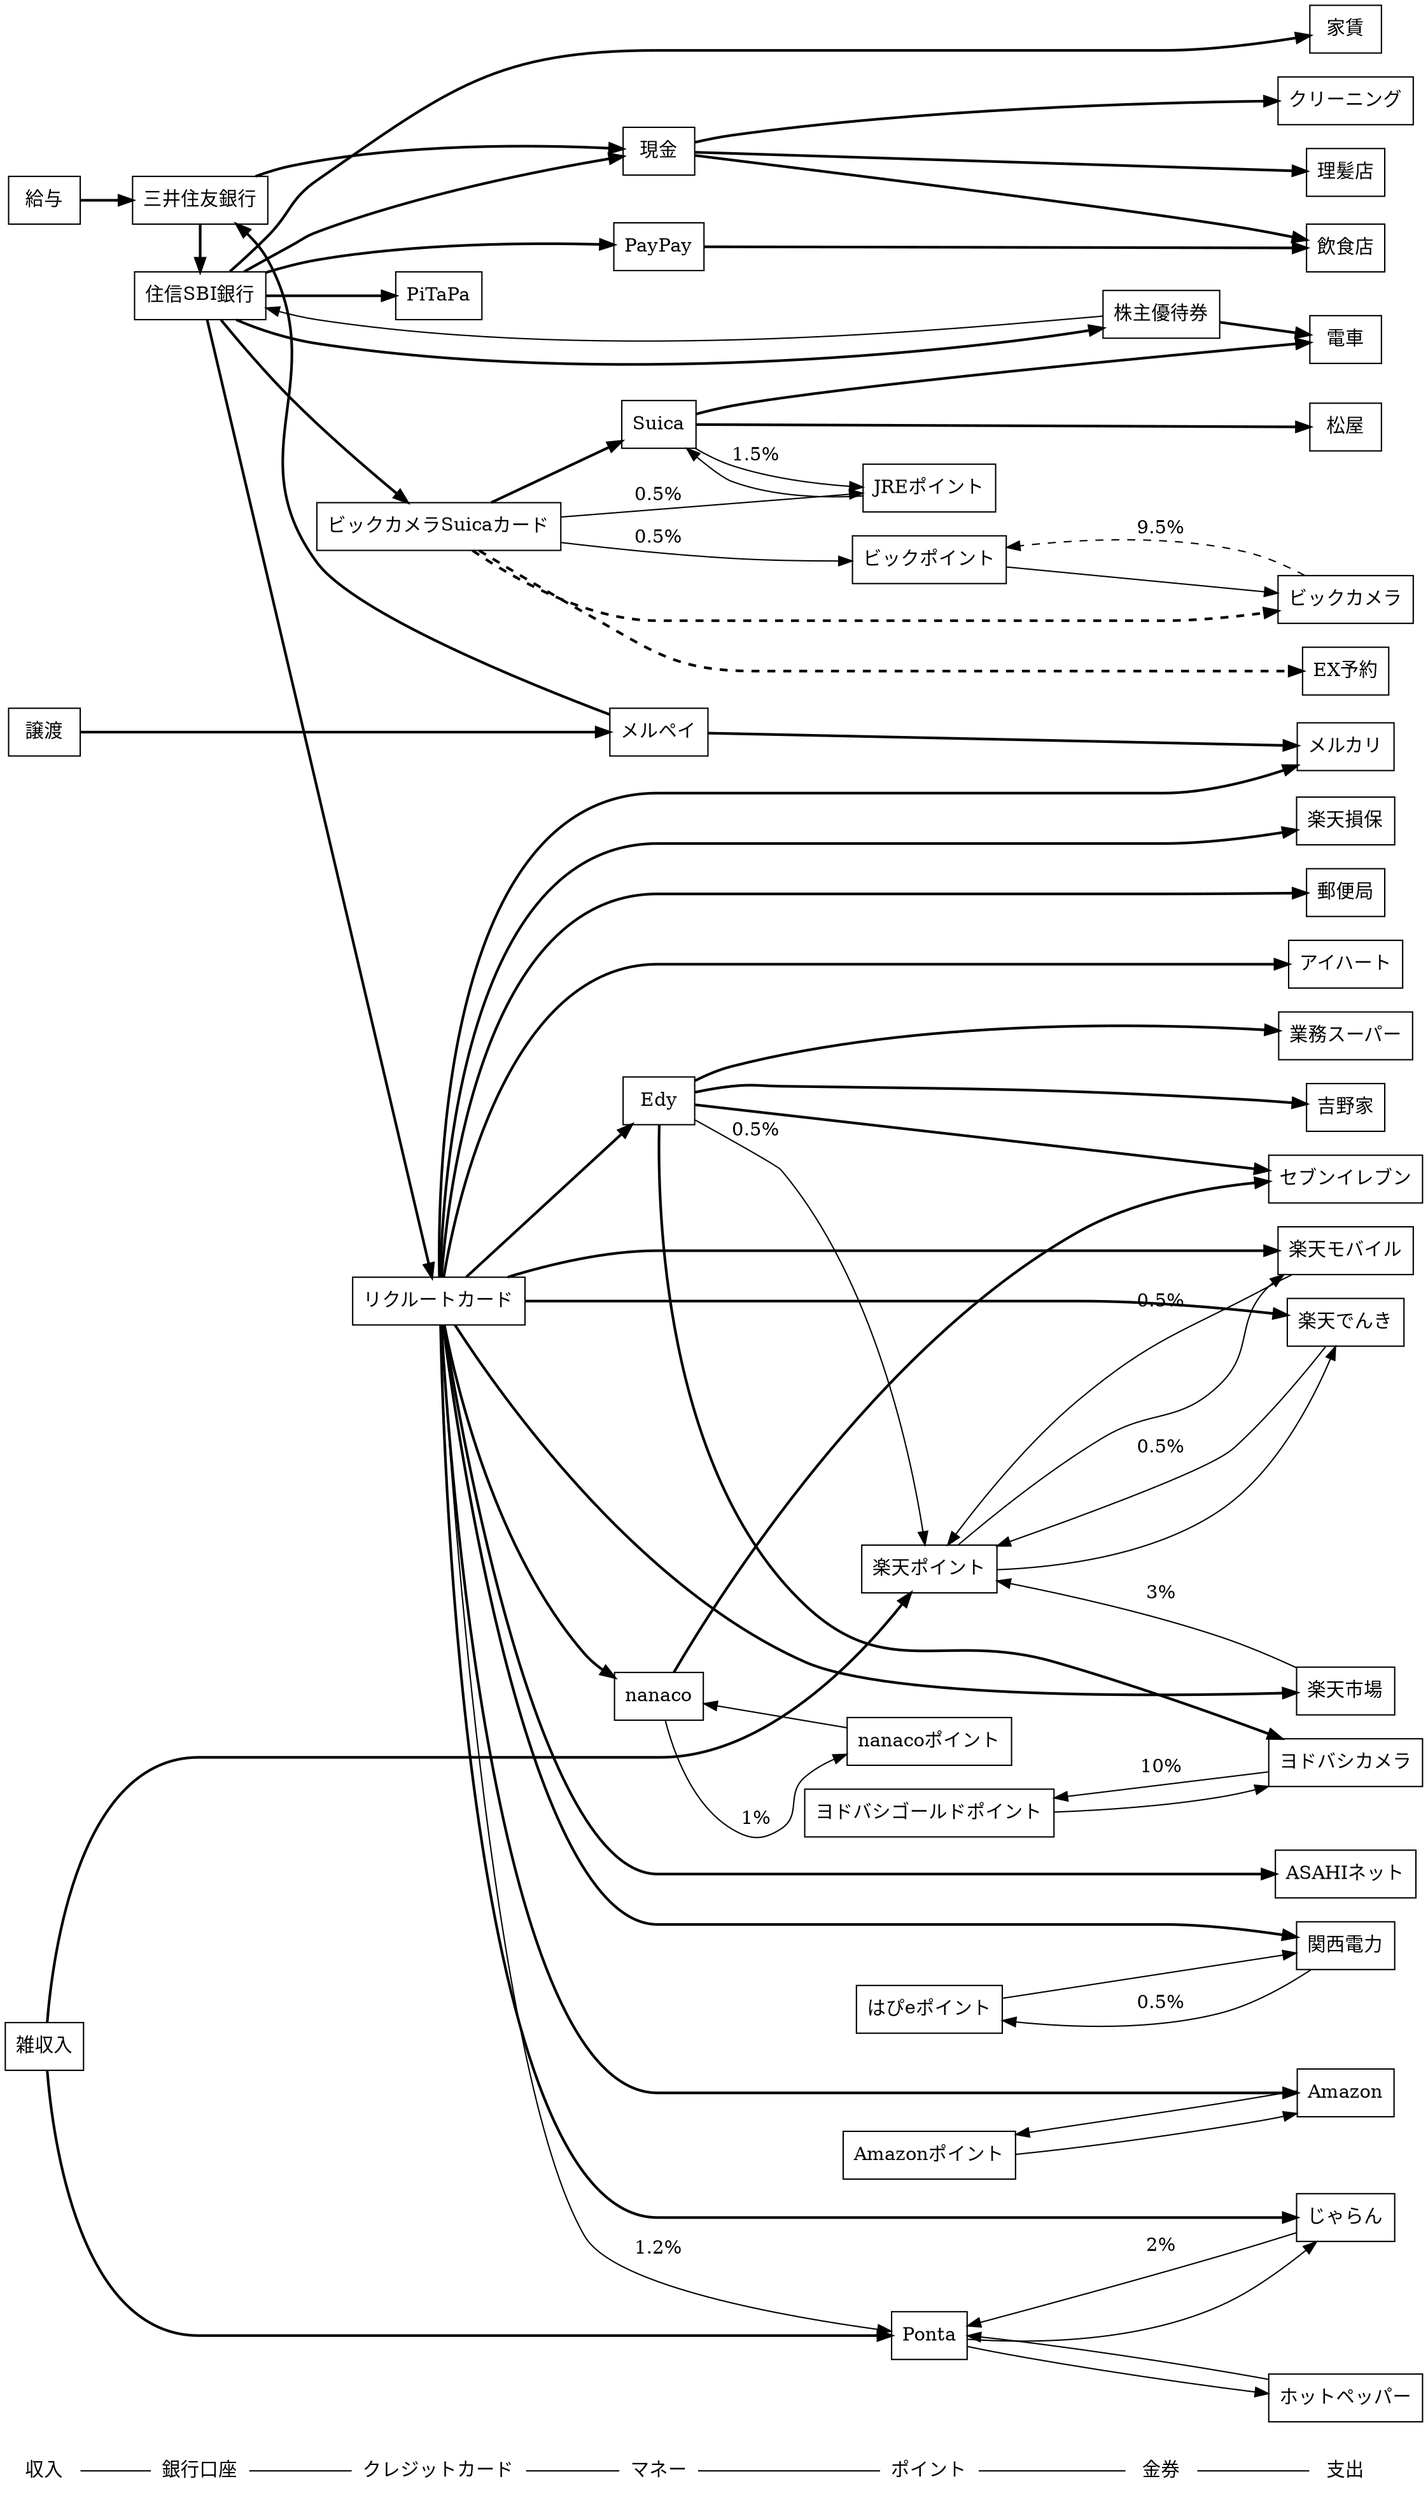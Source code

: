 // dot -Tsvg moneyflow.dot -o moneyflow.svg
// edge: bold: 支出, solid: 還元(label:還元率), dashed: Obsolete
digraph "MoneyFlow"
{
	graph [ rankdir = LR ];
	node [ shape = box ];

	"収入", "銀行口座", "クレジットカード", "マネー", "ポイント", "金券", "支出" [shape = none];
	"収入" -> "銀行口座" -> "クレジットカード" -> "マネー" -> "ポイント" -> "金券" -> "支出" [arrowhead = none];
	{
		rank = same; "収入";
		給与;
		譲渡;
		雑収入;
	}

	{
		rank = same; "銀行口座";
		三井住友銀行;
		住信SBI銀行;
	}

	{
		rank = same; "クレジットカード";
		ビックカメラSuicaカード;
		リクルートカード;
		PiTaPa;
	}

	{
		rank = same; "マネー";
		Suica;
		現金;
		nanaco;
		Edy;
		PayPay;
		メルペイ;
	}

	{
		rank = same; "ポイント";
		// 共通ポイント
		Ponta;
		楽天ポイント;
		// クレジットカード関係
		JREポイント;
		// 独自ポイント
		ビックポイント;
		Amazonポイント;
		nanacoポイント;
		ヨドバシゴールドポイント;
		はぴeポイント;
	}

	{
		rank = same; "金券";
		株主優待券;
	}

	{
		rank = same; "支出";
		家賃;
		// コンビニ
		セブンイレブン;
		// 交通
		電車;
		// インフラ
		ASAHIネット;
		楽天モバイル;
		楽天でんき;
		関西電力;
		楽天損保;
		郵便局;
		// 店舗
		アイハート;
		ビックカメラ;
		ヨドバシカメラ;
		飲食店;
		業務スーパー;
		松屋;
		吉野家;
		理髪店;
		クリーニング;
		// ネット
		Amazon;
		EX予約;
		じゃらん;
		ホットペッパー;
		メルカリ;
		楽天市場;
	}

	// SMBC
	給与 -> 三井住友銀行 [style="bold", weight=100];
	三井住友銀行 -> 現金, 住信SBI銀行 [style="bold", weight=100];

	// ビックカメラSuicaカード
	ビックカメラSuicaカード -> JREポイント [label="0.5%"];
	ビックカメラSuicaカード -> ビックカメラ [style="bold,dashed", weight=100];
	ビックカメラ -> ビックポイント [style="dashed", label="9.5%"];
	ビックカメラSuicaカード -> ビックポイント [label="0.5%"]
	ビックポイント -> ビックカメラ;
	ビックカメラSuicaカード -> Suica -> 電車 [style="bold", weight=100];
	Suica -> 松屋 [style="bold", weight=100];
	ビックカメラSuicaカード -> EX予約 [style="bold,dashed", weight=100];
	Suica -> JREポイント [label="1.5%"];
	JREポイント -> Suica;

	// 住信SBI
	住信SBI銀行 -> 現金 [style="bold", weight=100];
	住信SBI銀行 -> 家賃 [style="bold", weight=100];
	住信SBI銀行 -> ビックカメラSuicaカード, リクルートカード, PiTaPa [style="bold", weight=100];
	住信SBI銀行 -> PayPay [style="bold", weight=100];
	PayPay -> 飲食店 [style="bold", weight=100];
	住信SBI銀行 -> 株主優待券 [style="bold", weight=100];
	株主優待券 -> 電車 [style="bold", weight=100];
	株主優待券 -> 住信SBI銀行;

	// リクルートカード
	リクルートカード -> ASAHIネット [style="bold", weight=100];
	リクルートカード -> Amazon [style="bold", weight=100];
	リクルートカード -> じゃらん [style="bold", weight=100];
	リクルートカード -> アイハート [style="bold", weight=100];
	リクルートカード -> 関西電力 [style="bold", weight=100];
	関西電力 -> はぴeポイント [label="0.5%"];
	はぴeポイント -> 関西電力;
	リクルートカード -> 楽天でんき [style="bold", weight=100];
	楽天でんき -> 楽天ポイント [label="0.5%"];
	リクルートカード -> 楽天損保 [style="bold", weight=100];
	リクルートカード -> 楽天市場 [style="bold", weight=100];
	楽天市場 -> 楽天ポイント [label="3%"];
	リクルートカード -> 楽天モバイル [style="bold", weight=100];
	楽天モバイル -> 楽天ポイント [label="0.5%"];
	楽天ポイント -> 楽天モバイル, 楽天でんき;
	リクルートカード -> Edy [style="bold", weight=100];
	Edy -> ヨドバシカメラ [style="bold", weight=100];
	ヨドバシカメラ -> ヨドバシゴールドポイント [label="10%"];
	ヨドバシゴールドポイント -> ヨドバシカメラ;
	Edy -> 吉野家 [style="bold", weight=100];
	Edy -> 楽天ポイント [label="0.5%"];
	リクルートカード -> Ponta [label="1.2%"];
	Ponta -> じゃらん;
	じゃらん -> Ponta [label="2%"];
	Ponta -> ホットペッパー;
	ホットペッパー -> Ponta;
	Amazon -> Amazonポイント -> Amazon;
	リクルートカード -> nanaco [style="bold", weight=100];
	nanaco -> セブンイレブン [style="bold", weight=100];
	nanaco -> nanacoポイント [label="1%"];
	nanacoポイント -> nanaco;
	Edy -> 業務スーパー [style="bold", weight=100];
	リクルートカード -> 郵便局 [style="bold", weight=100];
	Edy -> セブンイレブン [style="bold", weight=100];

	// 現金
	現金 -> 飲食店 [style="bold", weight=100];
	現金 -> 理髪店 [style="bold", weight=100];
	現金 -> クリーニング [style="bold", weight=100];

	// 譲渡
	譲渡 -> メルペイ [style="bold", weight=100];
	メルペイ -> メルカリ [style="bold", weight=100];
	メルペイ -> 三井住友銀行 [style="bold", weight=100];
	リクルートカード -> メルカリ [style="bold", weight=100];

	// 雑収入
	雑収入 -> 楽天ポイント [style="bold", weight=100];
	雑収入 -> Ponta [style="bold", weight=100];
}
